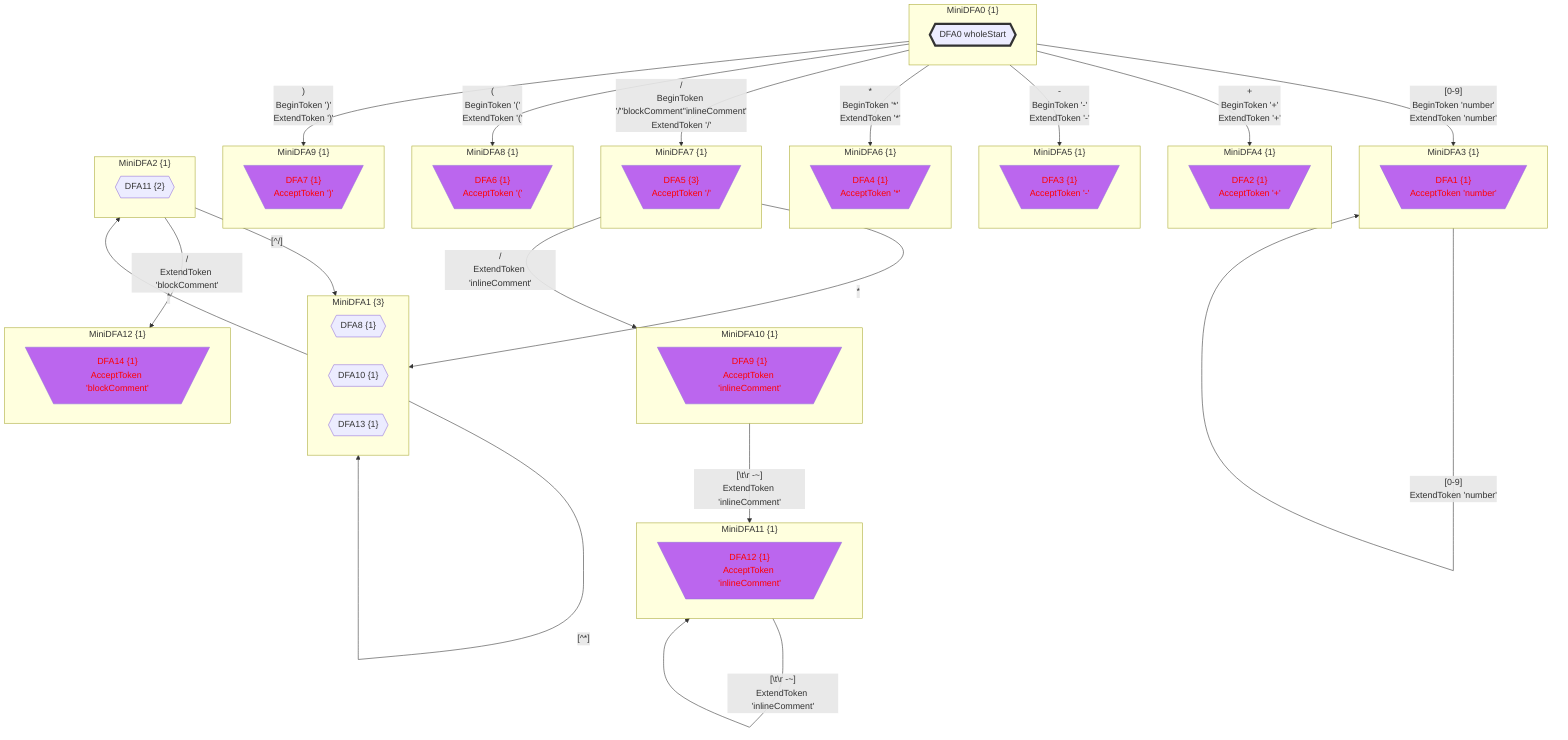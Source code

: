 flowchart
classDef c0001 color:#FF0000;
classDef c0010 stroke-dasharray: 10 10;
classDef c0011 stroke-dasharray: 10 10,color:#FF0000;
classDef c0100 fill:#BB66EE;
classDef c0101 fill:#BB66EE,color:#FF0000;
classDef c0110 fill:#BB66EE,stroke-dasharray: 10 10;
classDef c0111 fill:#BB66EE,stroke-dasharray: 10 10,color:#FF0000;
classDef c1000 stroke:#333,stroke-width:4px;
classDef c1001 stroke:#333,stroke-width:4px,color:#FF0000;
classDef c1010 stroke:#333,stroke-width:4px,stroke-dasharray: 10 10;
classDef c1011 stroke:#333,stroke-width:4px,stroke-dasharray: 10 10,color:#FF0000;
classDef c1100 stroke:#333,stroke-width:4px,fill:#BB66EE;
classDef c1101 stroke:#333,stroke-width:4px,fill:#BB66EE,color:#FF0000;
classDef c1110 stroke:#333,stroke-width:4px,fill:#BB66EE,stroke-dasharray: 10 10;
classDef c1111 stroke:#333,stroke-width:4px,fill:#BB66EE,stroke-dasharray: 10 10,color:#FF0000;
subgraph MiniDFA0_1938844696["MiniDFA0 {1}"]
DFA0_-466580192_0{{"DFA0 wholeStart"}}
class DFA0_-466580192_0 c1000;
end
class MiniDFA0_1938844696 c1000;
subgraph MiniDFA3_-536073564["MiniDFA3 {1}"]
DFA1_-1093464317_1[\"DFA1 {1}
AcceptToken 'number'"/]
class DFA1_-1093464317_1 c0101;
end
class MiniDFA3_-536073564 c0101;
subgraph MiniDFA4_-1334831830["MiniDFA4 {1}"]
DFA2_946815801_2[\"DFA2 {1}
AcceptToken '+'"/]
class DFA2_946815801_2 c0101;
end
class MiniDFA4_-1334831830 c0101;
subgraph MiniDFA5_935629358["MiniDFA5 {1}"]
DFA3_-1934379784_3[\"DFA3 {1}
AcceptToken '-'"/]
class DFA3_-1934379784_3 c0101;
end
class MiniDFA5_935629358 c0101;
subgraph MiniDFA6_-115108059["MiniDFA6 {1}"]
DFA4_344512846_4[\"DFA4 {1}
AcceptToken '*'"/]
class DFA4_344512846_4 c0101;
end
class MiniDFA6_-115108059 c0101;
subgraph MiniDFA7_264045022["MiniDFA7 {1}"]
DFA5_-1207796552_5[\"DFA5 {3}
AcceptToken '/'"/]
class DFA5_-1207796552_5 c0101;
end
class MiniDFA7_264045022 c0101;
subgraph MiniDFA8_2053636133["MiniDFA8 {1}"]
DFA6_-1232478392_6[\"DFA6 {1}
AcceptToken '('"/]
class DFA6_-1232478392_6 c0101;
end
class MiniDFA8_2053636133 c0101;
subgraph MiniDFA9_521877951["MiniDFA9 {1}"]
DFA7_-1911608150_7[\"DFA7 {1}
AcceptToken ')'"/]
class DFA7_-1911608150_7 c0101;
end
class MiniDFA9_521877951 c0101;
subgraph MiniDFA1_-1908093477["MiniDFA1 {3}"]
DFA8_-2126796951_8{{"DFA8 {1}"}}
DFA10_1709820913_9{{"DFA10 {1}"}}
DFA13_546524016_10{{"DFA13 {1}"}}
end
subgraph MiniDFA10_1096893112["MiniDFA10 {1}"]
DFA9_1544858617_11[\"DFA9 {1}
AcceptToken 'inlineComment'"/]
class DFA9_1544858617_11 c0101;
end
class MiniDFA10_1096893112 c0101;
subgraph MiniDFA2_-1226756194["MiniDFA2 {1}"]
DFA11_816023626_12{{"DFA11 {2}"}}
end
subgraph MiniDFA11_-1136834600["MiniDFA11 {1}"]
DFA12_1452258063_13[\"DFA12 {1}
AcceptToken 'inlineComment'"/]
class DFA12_1452258063_13 c0101;
end
class MiniDFA11_-1136834600 c0101;
subgraph MiniDFA12_1170201576["MiniDFA12 {1}"]
DFA14_-1224855203_14[\"DFA14 {1}
AcceptToken 'blockComment'"/]
class DFA14_-1224855203_14 c0101;
end
class MiniDFA12_1170201576 c0101;
MiniDFA0_1938844696 -->|"[0-9]
BeginToken 'number'
ExtendToken 'number'"|MiniDFA3_-536073564
MiniDFA0_1938844696 -->|"+
BeginToken '+'
ExtendToken '+'"|MiniDFA4_-1334831830
MiniDFA0_1938844696 -->|"-
BeginToken '-'
ExtendToken '-'"|MiniDFA5_935629358
MiniDFA0_1938844696 -->|"*
BeginToken '*'
ExtendToken '*'"|MiniDFA6_-115108059
MiniDFA0_1938844696 -->|"/
BeginToken '/''blockComment''inlineComment'
ExtendToken '/'"|MiniDFA7_264045022
MiniDFA0_1938844696 -->|"(
BeginToken '('
ExtendToken '('"|MiniDFA8_2053636133
MiniDFA0_1938844696 -->|")
BeginToken ')'
ExtendToken ')'"|MiniDFA9_521877951
MiniDFA3_-536073564 -->|"[0-9]
ExtendToken 'number'"|MiniDFA3_-536073564
MiniDFA7_264045022 -->|"*"|MiniDFA1_-1908093477
MiniDFA7_264045022 -->|"/
ExtendToken 'inlineComment'"|MiniDFA10_1096893112
MiniDFA1_-1908093477 -->|"[^*]"|MiniDFA1_-1908093477
MiniDFA1_-1908093477 -->|"*"|MiniDFA2_-1226756194
MiniDFA10_1096893112 -->|"[#92;t#92;r#32;-~]
ExtendToken 'inlineComment'"|MiniDFA11_-1136834600
MiniDFA2_-1226756194 -->|"[^/]"|MiniDFA1_-1908093477
MiniDFA2_-1226756194 -->|"/
ExtendToken 'blockComment'"|MiniDFA12_1170201576
MiniDFA11_-1136834600 -->|"[#92;t#92;r#32;-~]
ExtendToken 'inlineComment'"|MiniDFA11_-1136834600